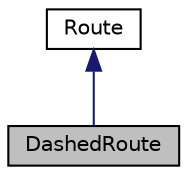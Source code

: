 digraph "DashedRoute"
{
  edge [fontname="Helvetica",fontsize="10",labelfontname="Helvetica",labelfontsize="10"];
  node [fontname="Helvetica",fontsize="10",shape=record];
  Node1 [label="DashedRoute",height=0.2,width=0.4,color="black", fillcolor="grey75", style="filled", fontcolor="black"];
  Node2 -> Node1 [dir="back",color="midnightblue",fontsize="10",style="solid",fontname="Helvetica"];
  Node2 [label="Route",height=0.2,width=0.4,color="black", fillcolor="white", style="filled",URL="$class_cake_1_1_routing_1_1_route_1_1_route.html"];
}
